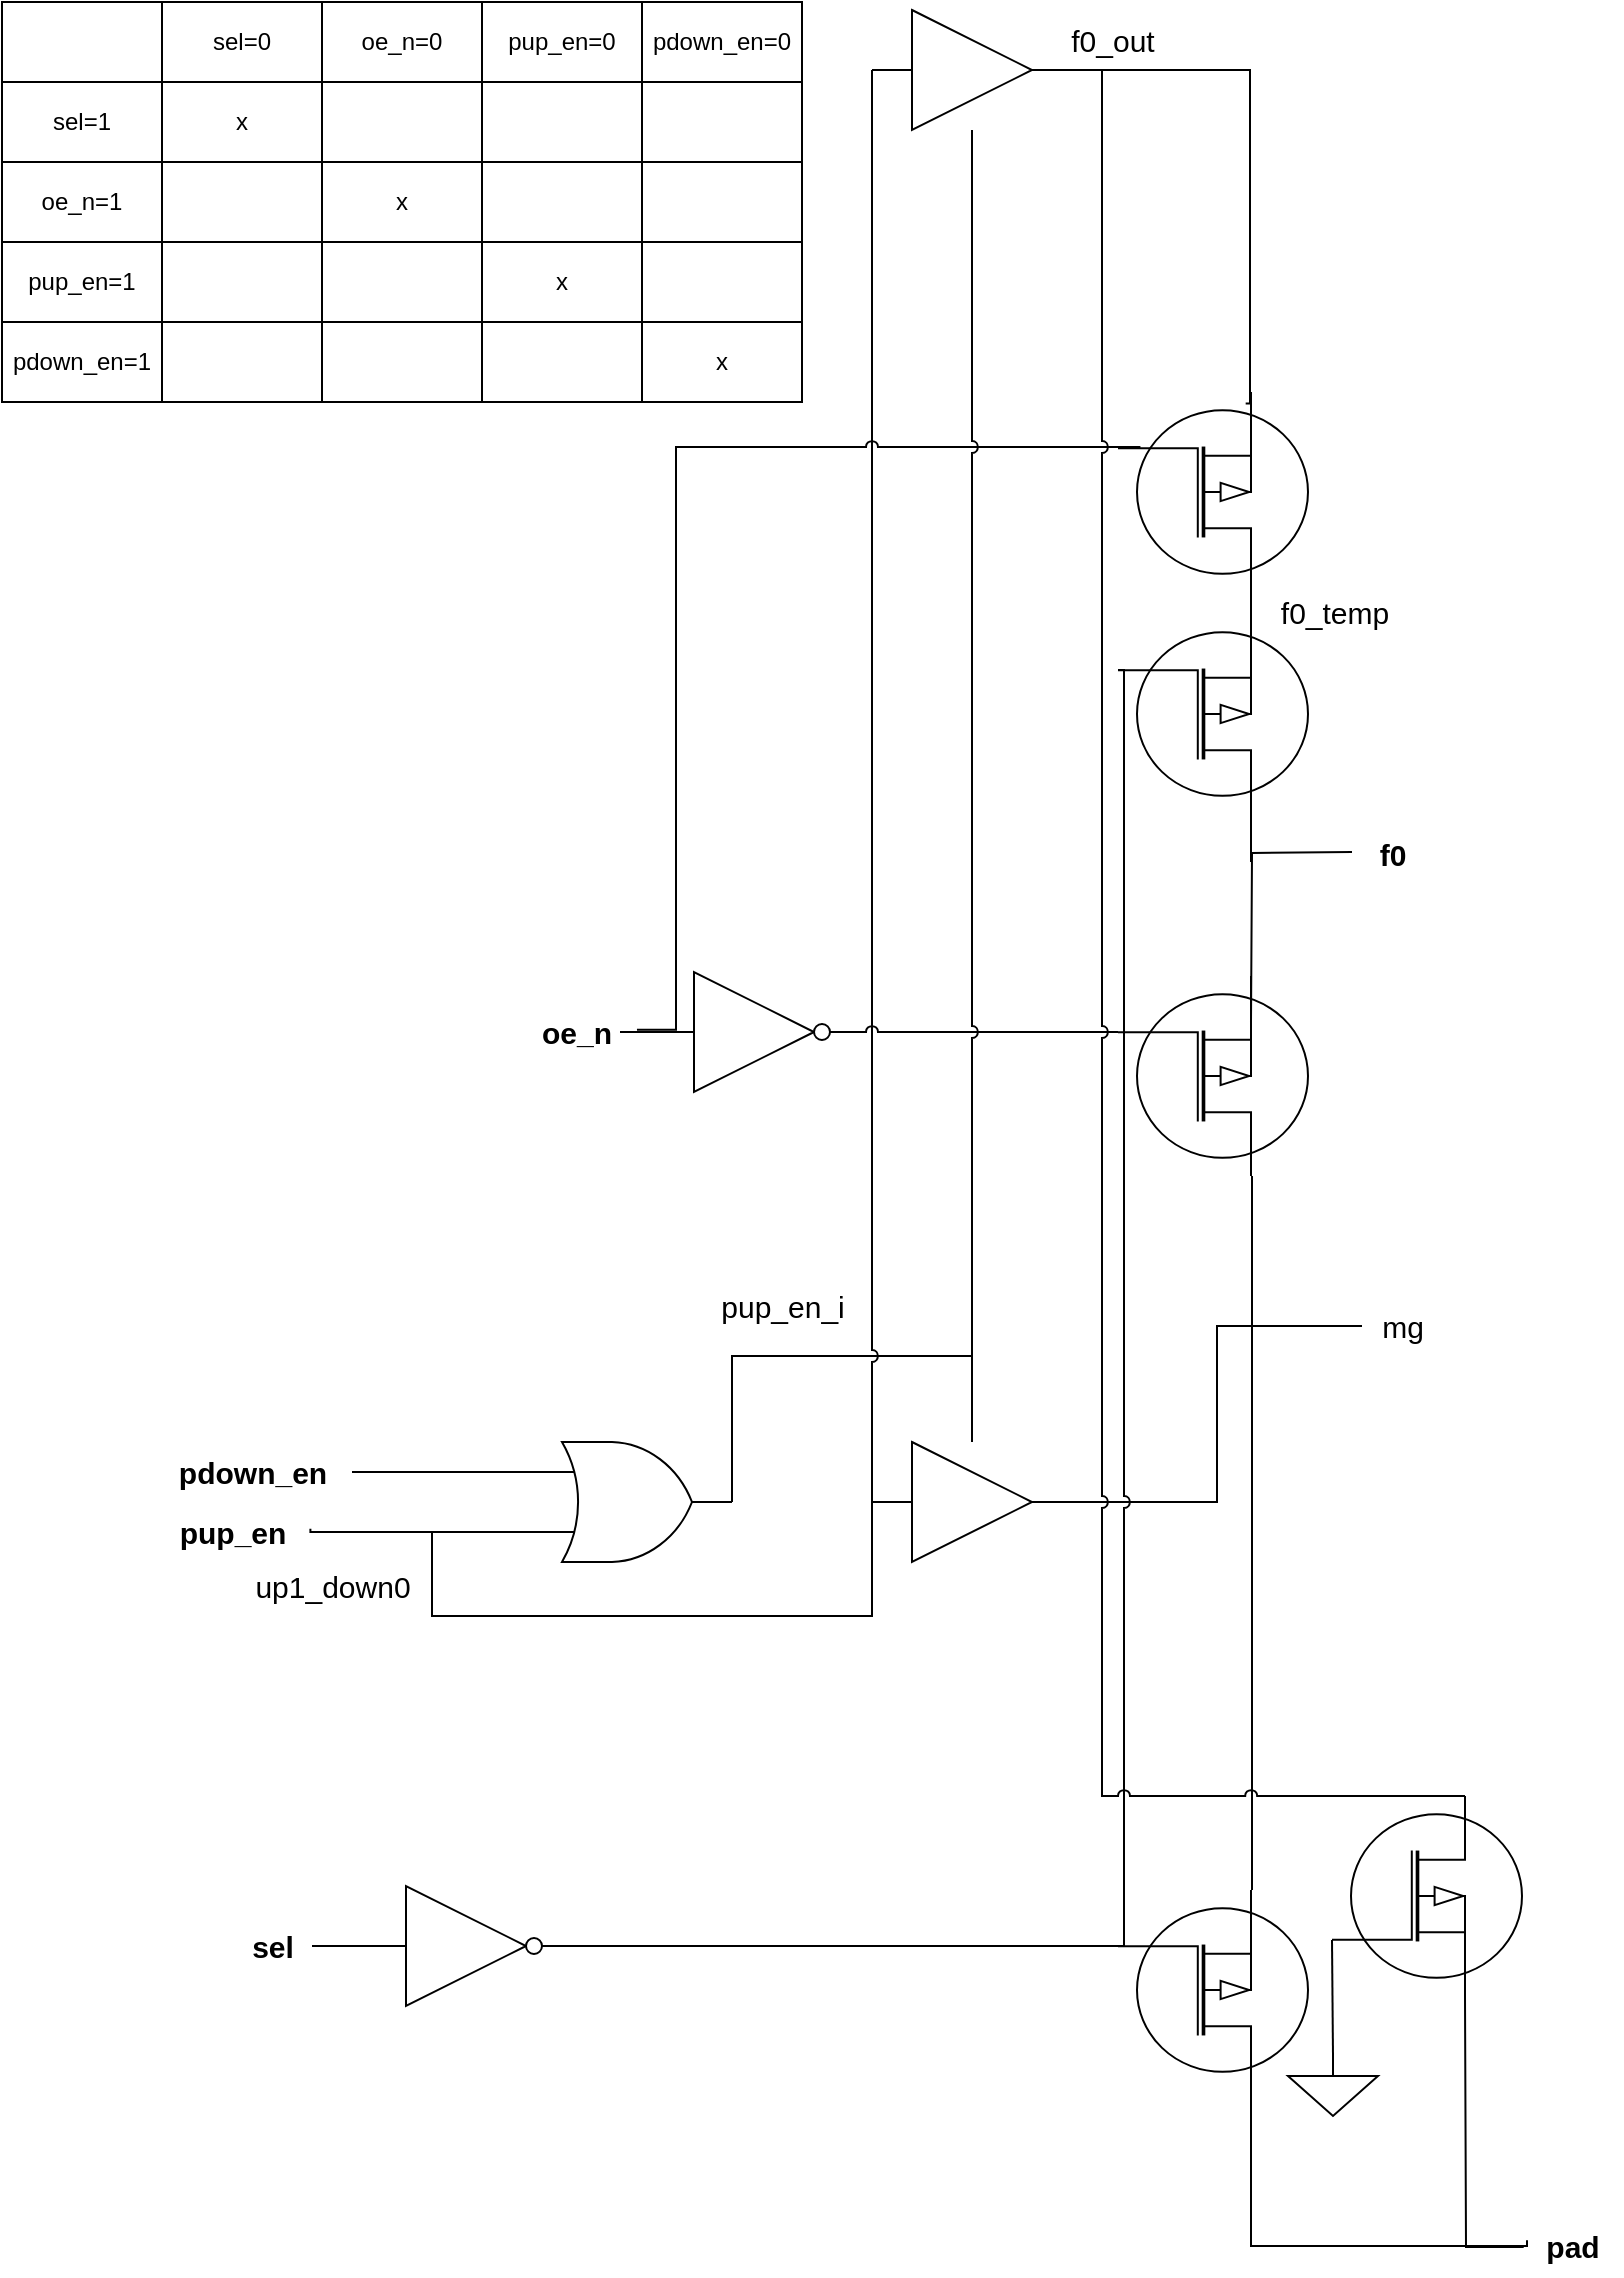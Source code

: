 <mxfile version="21.3.7" type="github">
  <diagram name="Page-1" id="8_Ol5ARYPN9jngc-X0_Y">
    <mxGraphModel dx="1195" dy="697" grid="1" gridSize="10" guides="1" tooltips="1" connect="1" arrows="1" fold="1" page="1" pageScale="1" pageWidth="827" pageHeight="1169" math="0" shadow="0">
      <root>
        <mxCell id="0" />
        <mxCell id="1" parent="0" />
        <mxCell id="P5K-hXNA6Evzv9LcCiTs-34" style="edgeStyle=orthogonalEdgeStyle;rounded=0;orthogonalLoop=1;jettySize=auto;html=1;endArrow=none;endFill=0;entryX=1;entryY=0.5;entryDx=0;entryDy=0;entryPerimeter=0;" edge="1" parent="1" source="P5K-hXNA6Evzv9LcCiTs-1" target="P5K-hXNA6Evzv9LcCiTs-2">
          <mxGeometry relative="1" as="geometry">
            <mxPoint x="535" y="687" as="targetPoint" />
            <Array as="points">
              <mxPoint x="495" y="687" />
              <mxPoint x="375" y="687" />
            </Array>
          </mxGeometry>
        </mxCell>
        <mxCell id="P5K-hXNA6Evzv9LcCiTs-1" value="" style="verticalLabelPosition=bottom;shadow=0;dashed=0;align=center;html=1;verticalAlign=top;shape=mxgraph.electrical.logic_gates.buffer2;direction=east;allowArrows=1;connectable=1;negating=0;noLabel=0;collapsible=0;comic=0;enumerate=0;treeMoving=0;treeFolding=0;fillOpacity=100;strokeOpacity=100;" vertex="1" parent="1">
          <mxGeometry x="445" y="730" width="100" height="60" as="geometry" />
        </mxCell>
        <mxCell id="P5K-hXNA6Evzv9LcCiTs-2" value="" style="verticalLabelPosition=bottom;shadow=0;dashed=0;align=center;html=1;verticalAlign=top;shape=mxgraph.electrical.logic_gates.logic_gate;operation=or;" vertex="1" parent="1">
          <mxGeometry x="275" y="730" width="100" height="60" as="geometry" />
        </mxCell>
        <mxCell id="P5K-hXNA6Evzv9LcCiTs-5" value="" style="verticalLabelPosition=bottom;shadow=0;dashed=0;align=center;html=1;verticalAlign=top;shape=mxgraph.electrical.mosfets1.p-channel_mosfet_1;direction=west;portConstraintRotation=0;flipH=1;" vertex="1" parent="1">
          <mxGeometry x="568" y="497" width="95" height="100" as="geometry" />
        </mxCell>
        <mxCell id="P5K-hXNA6Evzv9LcCiTs-11" style="edgeStyle=orthogonalEdgeStyle;rounded=0;orthogonalLoop=1;jettySize=auto;html=1;entryX=0;entryY=0.25;entryDx=0;entryDy=0;entryPerimeter=0;endArrow=none;endFill=0;" edge="1" parent="1" source="P5K-hXNA6Evzv9LcCiTs-9" target="P5K-hXNA6Evzv9LcCiTs-2">
          <mxGeometry relative="1" as="geometry" />
        </mxCell>
        <mxCell id="P5K-hXNA6Evzv9LcCiTs-9" value="pdown_en" style="text;html=1;align=center;verticalAlign=middle;resizable=0;points=[];autosize=1;strokeColor=none;fillColor=none;fontSize=15;fontStyle=1" vertex="1" parent="1">
          <mxGeometry x="85" y="730" width="100" height="30" as="geometry" />
        </mxCell>
        <mxCell id="P5K-hXNA6Evzv9LcCiTs-12" style="edgeStyle=orthogonalEdgeStyle;rounded=0;orthogonalLoop=1;jettySize=auto;html=1;entryX=0;entryY=0.75;entryDx=0;entryDy=0;entryPerimeter=0;endArrow=none;endFill=0;" edge="1" parent="1" source="P5K-hXNA6Evzv9LcCiTs-10" target="P5K-hXNA6Evzv9LcCiTs-2">
          <mxGeometry relative="1" as="geometry" />
        </mxCell>
        <mxCell id="P5K-hXNA6Evzv9LcCiTs-59" style="edgeStyle=orthogonalEdgeStyle;rounded=0;orthogonalLoop=1;jettySize=auto;html=1;entryX=0;entryY=0.5;entryDx=0;entryDy=0;exitX=0.99;exitY=0.444;exitDx=0;exitDy=0;exitPerimeter=0;endArrow=none;endFill=0;jumpStyle=arc;" edge="1" parent="1" source="P5K-hXNA6Evzv9LcCiTs-10" target="P5K-hXNA6Evzv9LcCiTs-60">
          <mxGeometry relative="1" as="geometry">
            <Array as="points">
              <mxPoint x="164" y="775" />
              <mxPoint x="225" y="775" />
              <mxPoint x="225" y="817" />
              <mxPoint x="445" y="817" />
            </Array>
          </mxGeometry>
        </mxCell>
        <mxCell id="P5K-hXNA6Evzv9LcCiTs-10" value="pup_en" style="text;html=1;align=center;verticalAlign=middle;resizable=0;points=[];autosize=1;strokeColor=none;fillColor=none;fontSize=15;fontStyle=1" vertex="1" parent="1">
          <mxGeometry x="85" y="760" width="80" height="30" as="geometry" />
        </mxCell>
        <mxCell id="P5K-hXNA6Evzv9LcCiTs-63" style="edgeStyle=elbowEdgeStyle;rounded=0;orthogonalLoop=1;jettySize=auto;html=1;entryX=0.7;entryY=0;entryDx=0;entryDy=0;entryPerimeter=0;endArrow=none;endFill=0;" edge="1" parent="1" source="P5K-hXNA6Evzv9LcCiTs-17" target="P5K-hXNA6Evzv9LcCiTs-5">
          <mxGeometry relative="1" as="geometry">
            <Array as="points">
              <mxPoint x="635" y="637" />
            </Array>
          </mxGeometry>
        </mxCell>
        <mxCell id="P5K-hXNA6Evzv9LcCiTs-64" style="edgeStyle=elbowEdgeStyle;rounded=0;orthogonalLoop=1;jettySize=auto;html=1;entryX=0.7;entryY=1;entryDx=0;entryDy=0;entryPerimeter=0;endArrow=none;endFill=0;" edge="1" parent="1" source="P5K-hXNA6Evzv9LcCiTs-17" target="P5K-hXNA6Evzv9LcCiTs-46">
          <mxGeometry relative="1" as="geometry">
            <Array as="points">
              <mxPoint x="635" y="817" />
            </Array>
          </mxGeometry>
        </mxCell>
        <mxCell id="P5K-hXNA6Evzv9LcCiTs-65" style="edgeStyle=elbowEdgeStyle;rounded=0;orthogonalLoop=1;jettySize=auto;html=1;entryX=1;entryY=0.5;entryDx=0;entryDy=0;endArrow=none;endFill=0;" edge="1" parent="1" source="P5K-hXNA6Evzv9LcCiTs-17" target="P5K-hXNA6Evzv9LcCiTs-1">
          <mxGeometry relative="1" as="geometry" />
        </mxCell>
        <mxCell id="P5K-hXNA6Evzv9LcCiTs-17" value="&lt;span style=&quot;font-weight: normal;&quot;&gt;mg&lt;/span&gt;" style="text;html=1;align=center;verticalAlign=middle;resizable=0;points=[];autosize=1;strokeColor=none;fillColor=none;fontSize=15;fontStyle=1" vertex="1" parent="1">
          <mxGeometry x="690" y="657" width="40" height="30" as="geometry" />
        </mxCell>
        <mxCell id="P5K-hXNA6Evzv9LcCiTs-26" style="edgeStyle=orthogonalEdgeStyle;rounded=0;orthogonalLoop=1;jettySize=auto;html=1;entryX=0.7;entryY=1;entryDx=0;entryDy=0;entryPerimeter=0;endArrow=none;endFill=0;" edge="1" parent="1">
          <mxGeometry relative="1" as="geometry">
            <mxPoint x="685" y="435" as="sourcePoint" />
            <mxPoint x="634.5" y="520" as="targetPoint" />
          </mxGeometry>
        </mxCell>
        <mxCell id="P5K-hXNA6Evzv9LcCiTs-19" value="f0" style="text;html=1;align=center;verticalAlign=middle;resizable=0;points=[];autosize=1;strokeColor=none;fillColor=none;fontSize=15;fontStyle=1" vertex="1" parent="1">
          <mxGeometry x="685" y="421" width="40" height="30" as="geometry" />
        </mxCell>
        <mxCell id="P5K-hXNA6Evzv9LcCiTs-23" style="edgeStyle=orthogonalEdgeStyle;rounded=0;orthogonalLoop=1;jettySize=auto;html=1;entryX=0;entryY=0.5;entryDx=0;entryDy=0;entryPerimeter=0;endArrow=none;endFill=0;" edge="1" parent="1" source="P5K-hXNA6Evzv9LcCiTs-21" target="P5K-hXNA6Evzv9LcCiTs-22">
          <mxGeometry relative="1" as="geometry" />
        </mxCell>
        <mxCell id="P5K-hXNA6Evzv9LcCiTs-109" style="edgeStyle=elbowEdgeStyle;rounded=0;orthogonalLoop=1;jettySize=auto;html=1;entryX=0.118;entryY=0.725;entryDx=0;entryDy=0;entryPerimeter=0;jumpStyle=arc;endArrow=none;endFill=0;exitX=1.008;exitY=0.461;exitDx=0;exitDy=0;exitPerimeter=0;" edge="1" parent="1" source="P5K-hXNA6Evzv9LcCiTs-21" target="P5K-hXNA6Evzv9LcCiTs-76">
          <mxGeometry relative="1" as="geometry">
            <mxPoint x="327" y="531" as="sourcePoint" />
            <mxPoint x="580.365" y="186.5" as="targetPoint" />
            <Array as="points">
              <mxPoint x="347" y="366" />
            </Array>
          </mxGeometry>
        </mxCell>
        <mxCell id="P5K-hXNA6Evzv9LcCiTs-21" value="oe_n" style="text;html=1;align=center;verticalAlign=middle;resizable=0;points=[];autosize=1;strokeColor=none;fillColor=none;fontSize=15;fontStyle=1" vertex="1" parent="1">
          <mxGeometry x="267" y="510" width="60" height="30" as="geometry" />
        </mxCell>
        <mxCell id="P5K-hXNA6Evzv9LcCiTs-24" style="edgeStyle=orthogonalEdgeStyle;rounded=0;orthogonalLoop=1;jettySize=auto;html=1;entryX=0;entryY=0.72;entryDx=0;entryDy=0;entryPerimeter=0;endArrow=none;endFill=0;jumpStyle=arc;" edge="1" parent="1" source="P5K-hXNA6Evzv9LcCiTs-22" target="P5K-hXNA6Evzv9LcCiTs-5">
          <mxGeometry relative="1" as="geometry" />
        </mxCell>
        <mxCell id="P5K-hXNA6Evzv9LcCiTs-22" value="" style="verticalLabelPosition=bottom;shadow=0;dashed=0;align=center;html=1;verticalAlign=top;shape=mxgraph.electrical.logic_gates.inverter_2" vertex="1" parent="1">
          <mxGeometry x="339" y="495" width="100" height="60" as="geometry" />
        </mxCell>
        <mxCell id="P5K-hXNA6Evzv9LcCiTs-28" value="&lt;span style=&quot;font-weight: normal;&quot;&gt;up1_down0&lt;/span&gt;" style="text;html=1;align=center;verticalAlign=middle;resizable=0;points=[];autosize=1;strokeColor=none;fillColor=none;fontSize=15;fontStyle=1" vertex="1" parent="1">
          <mxGeometry x="125" y="787" width="100" height="30" as="geometry" />
        </mxCell>
        <mxCell id="P5K-hXNA6Evzv9LcCiTs-36" value="&lt;span style=&quot;font-weight: normal;&quot;&gt;pup_en_i&lt;/span&gt;" style="text;html=1;align=center;verticalAlign=middle;resizable=0;points=[];autosize=1;strokeColor=none;fillColor=none;fontSize=15;fontStyle=1" vertex="1" parent="1">
          <mxGeometry x="355" y="647" width="90" height="30" as="geometry" />
        </mxCell>
        <mxCell id="P5K-hXNA6Evzv9LcCiTs-46" value="" style="verticalLabelPosition=bottom;shadow=0;dashed=0;align=center;html=1;verticalAlign=top;shape=mxgraph.electrical.mosfets1.p-channel_mosfet_1;direction=west;portConstraintRotation=0;flipH=1;" vertex="1" parent="1">
          <mxGeometry x="568" y="954" width="95" height="100" as="geometry" />
        </mxCell>
        <mxCell id="P5K-hXNA6Evzv9LcCiTs-47" style="edgeStyle=orthogonalEdgeStyle;rounded=0;orthogonalLoop=1;jettySize=auto;html=1;entryX=0.7;entryY=0;entryDx=0;entryDy=0;entryPerimeter=0;endArrow=none;endFill=0;exitX=0.05;exitY=0.406;exitDx=0;exitDy=0;exitPerimeter=0;" edge="1" parent="1" target="P5K-hXNA6Evzv9LcCiTs-46" source="P5K-hXNA6Evzv9LcCiTs-58">
          <mxGeometry relative="1" as="geometry">
            <mxPoint x="605" y="939" as="targetPoint" />
            <mxPoint x="750.85" y="1128.34" as="sourcePoint" />
            <Array as="points">
              <mxPoint x="773" y="1132" />
              <mxPoint x="635" y="1132" />
            </Array>
          </mxGeometry>
        </mxCell>
        <mxCell id="P5K-hXNA6Evzv9LcCiTs-50" style="edgeStyle=orthogonalEdgeStyle;rounded=0;orthogonalLoop=1;jettySize=auto;html=1;entryX=0;entryY=0.5;entryDx=0;entryDy=0;entryPerimeter=0;endArrow=none;endFill=0;" edge="1" parent="1" source="P5K-hXNA6Evzv9LcCiTs-51" target="P5K-hXNA6Evzv9LcCiTs-53">
          <mxGeometry relative="1" as="geometry" />
        </mxCell>
        <mxCell id="P5K-hXNA6Evzv9LcCiTs-51" value="sel" style="text;html=1;align=center;verticalAlign=middle;resizable=0;points=[];autosize=1;strokeColor=none;fillColor=none;fontSize=15;fontStyle=1" vertex="1" parent="1">
          <mxGeometry x="125" y="967" width="40" height="30" as="geometry" />
        </mxCell>
        <mxCell id="P5K-hXNA6Evzv9LcCiTs-52" style="edgeStyle=orthogonalEdgeStyle;rounded=0;orthogonalLoop=1;jettySize=auto;html=1;entryX=0;entryY=0.72;entryDx=0;entryDy=0;entryPerimeter=0;endArrow=none;endFill=0;jumpStyle=arc;" edge="1" parent="1" source="P5K-hXNA6Evzv9LcCiTs-53" target="P5K-hXNA6Evzv9LcCiTs-46">
          <mxGeometry relative="1" as="geometry" />
        </mxCell>
        <mxCell id="P5K-hXNA6Evzv9LcCiTs-83" style="edgeStyle=elbowEdgeStyle;rounded=0;orthogonalLoop=1;jettySize=auto;html=1;entryX=0;entryY=0.72;entryDx=0;entryDy=0;entryPerimeter=0;endArrow=none;endFill=0;jumpStyle=arc;" edge="1" parent="1" source="P5K-hXNA6Evzv9LcCiTs-53" target="P5K-hXNA6Evzv9LcCiTs-79">
          <mxGeometry relative="1" as="geometry">
            <Array as="points">
              <mxPoint x="571" y="650" />
            </Array>
          </mxGeometry>
        </mxCell>
        <mxCell id="P5K-hXNA6Evzv9LcCiTs-53" value="" style="verticalLabelPosition=bottom;shadow=0;dashed=0;align=center;html=1;verticalAlign=top;shape=mxgraph.electrical.logic_gates.inverter_2" vertex="1" parent="1">
          <mxGeometry x="195" y="952" width="100" height="60" as="geometry" />
        </mxCell>
        <mxCell id="P5K-hXNA6Evzv9LcCiTs-58" value="pad" style="text;html=1;align=center;verticalAlign=middle;resizable=0;points=[];autosize=1;strokeColor=none;fillColor=none;fontSize=15;fontStyle=1" vertex="1" parent="1">
          <mxGeometry x="770" y="1117" width="50" height="30" as="geometry" />
        </mxCell>
        <mxCell id="P5K-hXNA6Evzv9LcCiTs-68" style="edgeStyle=elbowEdgeStyle;rounded=0;orthogonalLoop=1;jettySize=auto;html=1;endArrow=none;endFill=0;jumpStyle=arc;" edge="1" parent="1" source="P5K-hXNA6Evzv9LcCiTs-60">
          <mxGeometry relative="1" as="geometry">
            <mxPoint x="495" y="687" as="targetPoint" />
          </mxGeometry>
        </mxCell>
        <mxCell id="P5K-hXNA6Evzv9LcCiTs-75" style="edgeStyle=elbowEdgeStyle;rounded=0;orthogonalLoop=1;jettySize=auto;html=1;entryX=0.7;entryY=0;entryDx=0;entryDy=0;entryPerimeter=0;jumpStyle=arc;endArrow=none;endFill=0;" edge="1" parent="1" source="P5K-hXNA6Evzv9LcCiTs-60" target="P5K-hXNA6Evzv9LcCiTs-71">
          <mxGeometry relative="1" as="geometry">
            <Array as="points">
              <mxPoint x="560" y="637" />
            </Array>
          </mxGeometry>
        </mxCell>
        <mxCell id="P5K-hXNA6Evzv9LcCiTs-78" style="edgeStyle=elbowEdgeStyle;rounded=0;orthogonalLoop=1;jettySize=auto;html=1;exitX=1;exitY=0.5;exitDx=0;exitDy=0;entryX=0.672;entryY=0.943;entryDx=0;entryDy=0;entryPerimeter=0;endArrow=none;endFill=0;" edge="1" parent="1" target="P5K-hXNA6Evzv9LcCiTs-76">
          <mxGeometry relative="1" as="geometry">
            <mxPoint x="548.0" y="44" as="sourcePoint" />
            <mxPoint x="637.5" y="236" as="targetPoint" />
            <Array as="points">
              <mxPoint x="634" y="140" />
            </Array>
          </mxGeometry>
        </mxCell>
        <mxCell id="P5K-hXNA6Evzv9LcCiTs-60" value="" style="verticalLabelPosition=bottom;shadow=0;dashed=0;align=center;html=1;verticalAlign=top;shape=mxgraph.electrical.logic_gates.buffer2;direction=east;allowArrows=1;connectable=1;negating=0;noLabel=0;collapsible=0;comic=0;enumerate=0;treeMoving=0;treeFolding=0;fillOpacity=100;strokeOpacity=100;" vertex="1" parent="1">
          <mxGeometry x="445" y="14" width="100" height="60" as="geometry" />
        </mxCell>
        <mxCell id="P5K-hXNA6Evzv9LcCiTs-70" value="f0_out" style="text;html=1;align=center;verticalAlign=middle;resizable=0;points=[];autosize=1;strokeColor=none;fillColor=none;fontSize=15;" vertex="1" parent="1">
          <mxGeometry x="530" y="14" width="70" height="30" as="geometry" />
        </mxCell>
        <mxCell id="P5K-hXNA6Evzv9LcCiTs-73" style="edgeStyle=elbowEdgeStyle;rounded=0;orthogonalLoop=1;jettySize=auto;html=1;exitX=0;exitY=0.72;exitDx=0;exitDy=0;exitPerimeter=0;entryX=0.5;entryY=0;entryDx=0;entryDy=0;entryPerimeter=0;endArrow=none;endFill=0;" edge="1" parent="1" source="P5K-hXNA6Evzv9LcCiTs-71" target="P5K-hXNA6Evzv9LcCiTs-72">
          <mxGeometry relative="1" as="geometry" />
        </mxCell>
        <mxCell id="P5K-hXNA6Evzv9LcCiTs-74" style="edgeStyle=elbowEdgeStyle;rounded=0;orthogonalLoop=1;jettySize=auto;html=1;exitX=0.7;exitY=1;exitDx=0;exitDy=0;exitPerimeter=0;endArrow=none;endFill=0;entryX=0.017;entryY=0.517;entryDx=0;entryDy=0;entryPerimeter=0;" edge="1" parent="1" source="P5K-hXNA6Evzv9LcCiTs-71" target="P5K-hXNA6Evzv9LcCiTs-58">
          <mxGeometry relative="1" as="geometry">
            <mxPoint x="770" y="1127" as="targetPoint" />
            <Array as="points">
              <mxPoint x="742" y="1097" />
            </Array>
          </mxGeometry>
        </mxCell>
        <mxCell id="P5K-hXNA6Evzv9LcCiTs-71" value="" style="verticalLabelPosition=bottom;shadow=0;dashed=0;align=center;html=1;verticalAlign=top;shape=mxgraph.electrical.mosfets1.p-channel_mosfet_1;" vertex="1" parent="1">
          <mxGeometry x="675" y="907" width="95" height="100" as="geometry" />
        </mxCell>
        <mxCell id="P5K-hXNA6Evzv9LcCiTs-72" value="" style="pointerEvents=1;verticalLabelPosition=bottom;shadow=0;dashed=0;align=center;html=1;verticalAlign=top;shape=mxgraph.electrical.signal_sources.signal_ground;" vertex="1" parent="1">
          <mxGeometry x="653" y="1037" width="45" height="30" as="geometry" />
        </mxCell>
        <mxCell id="P5K-hXNA6Evzv9LcCiTs-80" style="edgeStyle=elbowEdgeStyle;rounded=0;orthogonalLoop=1;jettySize=auto;html=1;exitX=0.7;exitY=0;exitDx=0;exitDy=0;exitPerimeter=0;entryX=0.7;entryY=1;entryDx=0;entryDy=0;entryPerimeter=0;endArrow=none;endFill=0;" edge="1" parent="1" source="P5K-hXNA6Evzv9LcCiTs-76" target="P5K-hXNA6Evzv9LcCiTs-79">
          <mxGeometry relative="1" as="geometry" />
        </mxCell>
        <mxCell id="P5K-hXNA6Evzv9LcCiTs-76" value="" style="verticalLabelPosition=bottom;shadow=0;dashed=0;align=center;html=1;verticalAlign=top;shape=mxgraph.electrical.mosfets1.p-channel_mosfet_1;direction=west;portConstraintRotation=0;flipH=1;" vertex="1" parent="1">
          <mxGeometry x="568" y="205" width="95" height="100" as="geometry" />
        </mxCell>
        <mxCell id="P5K-hXNA6Evzv9LcCiTs-81" style="edgeStyle=elbowEdgeStyle;rounded=0;orthogonalLoop=1;jettySize=auto;html=1;exitX=0.7;exitY=0;exitDx=0;exitDy=0;exitPerimeter=0;endArrow=none;endFill=0;" edge="1" parent="1" source="P5K-hXNA6Evzv9LcCiTs-79">
          <mxGeometry relative="1" as="geometry">
            <mxPoint x="634" y="440" as="targetPoint" />
          </mxGeometry>
        </mxCell>
        <mxCell id="P5K-hXNA6Evzv9LcCiTs-79" value="" style="verticalLabelPosition=bottom;shadow=0;dashed=0;align=center;html=1;verticalAlign=top;shape=mxgraph.electrical.mosfets1.p-channel_mosfet_1;direction=west;portConstraintRotation=0;flipH=1;" vertex="1" parent="1">
          <mxGeometry x="568" y="316" width="95" height="100" as="geometry" />
        </mxCell>
        <mxCell id="P5K-hXNA6Evzv9LcCiTs-84" value="f0_temp" style="text;html=1;align=center;verticalAlign=middle;resizable=0;points=[];autosize=1;strokeColor=none;fillColor=none;fontSize=15;" vertex="1" parent="1">
          <mxGeometry x="635.5" y="300" width="80" height="30" as="geometry" />
        </mxCell>
        <mxCell id="P5K-hXNA6Evzv9LcCiTs-85" value="" style="shape=table;startSize=0;container=1;collapsible=0;childLayout=tableLayout;" vertex="1" parent="1">
          <mxGeometry x="10" y="10" width="400" height="200" as="geometry" />
        </mxCell>
        <mxCell id="P5K-hXNA6Evzv9LcCiTs-115" style="shape=tableRow;horizontal=0;startSize=0;swimlaneHead=0;swimlaneBody=0;strokeColor=inherit;top=0;left=0;bottom=0;right=0;collapsible=0;dropTarget=0;fillColor=none;points=[[0,0.5],[1,0.5]];portConstraint=eastwest;" vertex="1" parent="P5K-hXNA6Evzv9LcCiTs-85">
          <mxGeometry width="400" height="40" as="geometry" />
        </mxCell>
        <mxCell id="P5K-hXNA6Evzv9LcCiTs-116" style="shape=partialRectangle;html=1;whiteSpace=wrap;connectable=0;strokeColor=inherit;overflow=hidden;fillColor=none;top=0;left=0;bottom=0;right=0;pointerEvents=1;" vertex="1" parent="P5K-hXNA6Evzv9LcCiTs-115">
          <mxGeometry width="80" height="40" as="geometry">
            <mxRectangle width="80" height="40" as="alternateBounds" />
          </mxGeometry>
        </mxCell>
        <mxCell id="P5K-hXNA6Evzv9LcCiTs-117" value="sel=0" style="shape=partialRectangle;html=1;whiteSpace=wrap;connectable=0;strokeColor=inherit;overflow=hidden;fillColor=none;top=0;left=0;bottom=0;right=0;pointerEvents=1;" vertex="1" parent="P5K-hXNA6Evzv9LcCiTs-115">
          <mxGeometry x="80" width="80" height="40" as="geometry">
            <mxRectangle width="80" height="40" as="alternateBounds" />
          </mxGeometry>
        </mxCell>
        <mxCell id="P5K-hXNA6Evzv9LcCiTs-118" value="oe_n=0" style="shape=partialRectangle;html=1;whiteSpace=wrap;connectable=0;strokeColor=inherit;overflow=hidden;fillColor=none;top=0;left=0;bottom=0;right=0;pointerEvents=1;" vertex="1" parent="P5K-hXNA6Evzv9LcCiTs-115">
          <mxGeometry x="160" width="80" height="40" as="geometry">
            <mxRectangle width="80" height="40" as="alternateBounds" />
          </mxGeometry>
        </mxCell>
        <mxCell id="P5K-hXNA6Evzv9LcCiTs-119" value="pup_en=0" style="shape=partialRectangle;html=1;whiteSpace=wrap;connectable=0;strokeColor=inherit;overflow=hidden;fillColor=none;top=0;left=0;bottom=0;right=0;pointerEvents=1;" vertex="1" parent="P5K-hXNA6Evzv9LcCiTs-115">
          <mxGeometry x="240" width="80" height="40" as="geometry">
            <mxRectangle width="80" height="40" as="alternateBounds" />
          </mxGeometry>
        </mxCell>
        <mxCell id="P5K-hXNA6Evzv9LcCiTs-120" value="pdown_en=0" style="shape=partialRectangle;html=1;whiteSpace=wrap;connectable=0;strokeColor=inherit;overflow=hidden;fillColor=none;top=0;left=0;bottom=0;right=0;pointerEvents=1;" vertex="1" parent="P5K-hXNA6Evzv9LcCiTs-115">
          <mxGeometry x="320" width="80" height="40" as="geometry">
            <mxRectangle width="80" height="40" as="alternateBounds" />
          </mxGeometry>
        </mxCell>
        <mxCell id="P5K-hXNA6Evzv9LcCiTs-86" value="" style="shape=tableRow;horizontal=0;startSize=0;swimlaneHead=0;swimlaneBody=0;strokeColor=inherit;top=0;left=0;bottom=0;right=0;collapsible=0;dropTarget=0;fillColor=none;points=[[0,0.5],[1,0.5]];portConstraint=eastwest;" vertex="1" parent="P5K-hXNA6Evzv9LcCiTs-85">
          <mxGeometry y="40" width="400" height="40" as="geometry" />
        </mxCell>
        <mxCell id="P5K-hXNA6Evzv9LcCiTs-87" value="sel=1" style="shape=partialRectangle;html=1;whiteSpace=wrap;connectable=0;strokeColor=inherit;overflow=hidden;fillColor=none;top=0;left=0;bottom=0;right=0;pointerEvents=1;" vertex="1" parent="P5K-hXNA6Evzv9LcCiTs-86">
          <mxGeometry width="80" height="40" as="geometry">
            <mxRectangle width="80" height="40" as="alternateBounds" />
          </mxGeometry>
        </mxCell>
        <mxCell id="P5K-hXNA6Evzv9LcCiTs-88" value="x" style="shape=partialRectangle;html=1;whiteSpace=wrap;connectable=0;strokeColor=inherit;overflow=hidden;fillColor=none;top=0;left=0;bottom=0;right=0;pointerEvents=1;" vertex="1" parent="P5K-hXNA6Evzv9LcCiTs-86">
          <mxGeometry x="80" width="80" height="40" as="geometry">
            <mxRectangle width="80" height="40" as="alternateBounds" />
          </mxGeometry>
        </mxCell>
        <mxCell id="P5K-hXNA6Evzv9LcCiTs-89" value="" style="shape=partialRectangle;html=1;whiteSpace=wrap;connectable=0;strokeColor=inherit;overflow=hidden;fillColor=none;top=0;left=0;bottom=0;right=0;pointerEvents=1;" vertex="1" parent="P5K-hXNA6Evzv9LcCiTs-86">
          <mxGeometry x="160" width="80" height="40" as="geometry">
            <mxRectangle width="80" height="40" as="alternateBounds" />
          </mxGeometry>
        </mxCell>
        <mxCell id="P5K-hXNA6Evzv9LcCiTs-90" value="" style="shape=partialRectangle;html=1;whiteSpace=wrap;connectable=0;strokeColor=inherit;overflow=hidden;fillColor=none;top=0;left=0;bottom=0;right=0;pointerEvents=1;" vertex="1" parent="P5K-hXNA6Evzv9LcCiTs-86">
          <mxGeometry x="240" width="80" height="40" as="geometry">
            <mxRectangle width="80" height="40" as="alternateBounds" />
          </mxGeometry>
        </mxCell>
        <mxCell id="P5K-hXNA6Evzv9LcCiTs-121" style="shape=partialRectangle;html=1;whiteSpace=wrap;connectable=0;strokeColor=inherit;overflow=hidden;fillColor=none;top=0;left=0;bottom=0;right=0;pointerEvents=1;" vertex="1" parent="P5K-hXNA6Evzv9LcCiTs-86">
          <mxGeometry x="320" width="80" height="40" as="geometry">
            <mxRectangle width="80" height="40" as="alternateBounds" />
          </mxGeometry>
        </mxCell>
        <mxCell id="P5K-hXNA6Evzv9LcCiTs-91" value="" style="shape=tableRow;horizontal=0;startSize=0;swimlaneHead=0;swimlaneBody=0;strokeColor=inherit;top=0;left=0;bottom=0;right=0;collapsible=0;dropTarget=0;fillColor=none;points=[[0,0.5],[1,0.5]];portConstraint=eastwest;" vertex="1" parent="P5K-hXNA6Evzv9LcCiTs-85">
          <mxGeometry y="80" width="400" height="40" as="geometry" />
        </mxCell>
        <mxCell id="P5K-hXNA6Evzv9LcCiTs-92" value="oe_n=1" style="shape=partialRectangle;html=1;whiteSpace=wrap;connectable=0;strokeColor=inherit;overflow=hidden;fillColor=none;top=0;left=0;bottom=0;right=0;pointerEvents=1;" vertex="1" parent="P5K-hXNA6Evzv9LcCiTs-91">
          <mxGeometry width="80" height="40" as="geometry">
            <mxRectangle width="80" height="40" as="alternateBounds" />
          </mxGeometry>
        </mxCell>
        <mxCell id="P5K-hXNA6Evzv9LcCiTs-93" value="" style="shape=partialRectangle;html=1;whiteSpace=wrap;connectable=0;strokeColor=inherit;overflow=hidden;fillColor=none;top=0;left=0;bottom=0;right=0;pointerEvents=1;" vertex="1" parent="P5K-hXNA6Evzv9LcCiTs-91">
          <mxGeometry x="80" width="80" height="40" as="geometry">
            <mxRectangle width="80" height="40" as="alternateBounds" />
          </mxGeometry>
        </mxCell>
        <mxCell id="P5K-hXNA6Evzv9LcCiTs-94" value="x" style="shape=partialRectangle;html=1;whiteSpace=wrap;connectable=0;strokeColor=inherit;overflow=hidden;fillColor=none;top=0;left=0;bottom=0;right=0;pointerEvents=1;" vertex="1" parent="P5K-hXNA6Evzv9LcCiTs-91">
          <mxGeometry x="160" width="80" height="40" as="geometry">
            <mxRectangle width="80" height="40" as="alternateBounds" />
          </mxGeometry>
        </mxCell>
        <mxCell id="P5K-hXNA6Evzv9LcCiTs-95" value="" style="shape=partialRectangle;html=1;whiteSpace=wrap;connectable=0;strokeColor=inherit;overflow=hidden;fillColor=none;top=0;left=0;bottom=0;right=0;pointerEvents=1;" vertex="1" parent="P5K-hXNA6Evzv9LcCiTs-91">
          <mxGeometry x="240" width="80" height="40" as="geometry">
            <mxRectangle width="80" height="40" as="alternateBounds" />
          </mxGeometry>
        </mxCell>
        <mxCell id="P5K-hXNA6Evzv9LcCiTs-122" style="shape=partialRectangle;html=1;whiteSpace=wrap;connectable=0;strokeColor=inherit;overflow=hidden;fillColor=none;top=0;left=0;bottom=0;right=0;pointerEvents=1;" vertex="1" parent="P5K-hXNA6Evzv9LcCiTs-91">
          <mxGeometry x="320" width="80" height="40" as="geometry">
            <mxRectangle width="80" height="40" as="alternateBounds" />
          </mxGeometry>
        </mxCell>
        <mxCell id="P5K-hXNA6Evzv9LcCiTs-96" value="" style="shape=tableRow;horizontal=0;startSize=0;swimlaneHead=0;swimlaneBody=0;strokeColor=inherit;top=0;left=0;bottom=0;right=0;collapsible=0;dropTarget=0;fillColor=none;points=[[0,0.5],[1,0.5]];portConstraint=eastwest;" vertex="1" parent="P5K-hXNA6Evzv9LcCiTs-85">
          <mxGeometry y="120" width="400" height="40" as="geometry" />
        </mxCell>
        <mxCell id="P5K-hXNA6Evzv9LcCiTs-97" value="pup_en=1" style="shape=partialRectangle;html=1;whiteSpace=wrap;connectable=0;strokeColor=inherit;overflow=hidden;fillColor=none;top=0;left=0;bottom=0;right=0;pointerEvents=1;" vertex="1" parent="P5K-hXNA6Evzv9LcCiTs-96">
          <mxGeometry width="80" height="40" as="geometry">
            <mxRectangle width="80" height="40" as="alternateBounds" />
          </mxGeometry>
        </mxCell>
        <mxCell id="P5K-hXNA6Evzv9LcCiTs-98" value="" style="shape=partialRectangle;html=1;whiteSpace=wrap;connectable=0;strokeColor=inherit;overflow=hidden;fillColor=none;top=0;left=0;bottom=0;right=0;pointerEvents=1;" vertex="1" parent="P5K-hXNA6Evzv9LcCiTs-96">
          <mxGeometry x="80" width="80" height="40" as="geometry">
            <mxRectangle width="80" height="40" as="alternateBounds" />
          </mxGeometry>
        </mxCell>
        <mxCell id="P5K-hXNA6Evzv9LcCiTs-99" value="" style="shape=partialRectangle;html=1;whiteSpace=wrap;connectable=0;strokeColor=inherit;overflow=hidden;fillColor=none;top=0;left=0;bottom=0;right=0;pointerEvents=1;" vertex="1" parent="P5K-hXNA6Evzv9LcCiTs-96">
          <mxGeometry x="160" width="80" height="40" as="geometry">
            <mxRectangle width="80" height="40" as="alternateBounds" />
          </mxGeometry>
        </mxCell>
        <mxCell id="P5K-hXNA6Evzv9LcCiTs-100" value="x" style="shape=partialRectangle;html=1;whiteSpace=wrap;connectable=0;strokeColor=inherit;overflow=hidden;fillColor=none;top=0;left=0;bottom=0;right=0;pointerEvents=1;" vertex="1" parent="P5K-hXNA6Evzv9LcCiTs-96">
          <mxGeometry x="240" width="80" height="40" as="geometry">
            <mxRectangle width="80" height="40" as="alternateBounds" />
          </mxGeometry>
        </mxCell>
        <mxCell id="P5K-hXNA6Evzv9LcCiTs-123" style="shape=partialRectangle;html=1;whiteSpace=wrap;connectable=0;strokeColor=inherit;overflow=hidden;fillColor=none;top=0;left=0;bottom=0;right=0;pointerEvents=1;" vertex="1" parent="P5K-hXNA6Evzv9LcCiTs-96">
          <mxGeometry x="320" width="80" height="40" as="geometry">
            <mxRectangle width="80" height="40" as="alternateBounds" />
          </mxGeometry>
        </mxCell>
        <mxCell id="P5K-hXNA6Evzv9LcCiTs-101" style="shape=tableRow;horizontal=0;startSize=0;swimlaneHead=0;swimlaneBody=0;strokeColor=inherit;top=0;left=0;bottom=0;right=0;collapsible=0;dropTarget=0;fillColor=none;points=[[0,0.5],[1,0.5]];portConstraint=eastwest;" vertex="1" parent="P5K-hXNA6Evzv9LcCiTs-85">
          <mxGeometry y="160" width="400" height="40" as="geometry" />
        </mxCell>
        <mxCell id="P5K-hXNA6Evzv9LcCiTs-102" value="pdown_en=1" style="shape=partialRectangle;html=1;whiteSpace=wrap;connectable=0;strokeColor=inherit;overflow=hidden;fillColor=none;top=0;left=0;bottom=0;right=0;pointerEvents=1;" vertex="1" parent="P5K-hXNA6Evzv9LcCiTs-101">
          <mxGeometry width="80" height="40" as="geometry">
            <mxRectangle width="80" height="40" as="alternateBounds" />
          </mxGeometry>
        </mxCell>
        <mxCell id="P5K-hXNA6Evzv9LcCiTs-103" style="shape=partialRectangle;html=1;whiteSpace=wrap;connectable=0;strokeColor=inherit;overflow=hidden;fillColor=none;top=0;left=0;bottom=0;right=0;pointerEvents=1;" vertex="1" parent="P5K-hXNA6Evzv9LcCiTs-101">
          <mxGeometry x="80" width="80" height="40" as="geometry">
            <mxRectangle width="80" height="40" as="alternateBounds" />
          </mxGeometry>
        </mxCell>
        <mxCell id="P5K-hXNA6Evzv9LcCiTs-104" style="shape=partialRectangle;html=1;whiteSpace=wrap;connectable=0;strokeColor=inherit;overflow=hidden;fillColor=none;top=0;left=0;bottom=0;right=0;pointerEvents=1;" vertex="1" parent="P5K-hXNA6Evzv9LcCiTs-101">
          <mxGeometry x="160" width="80" height="40" as="geometry">
            <mxRectangle width="80" height="40" as="alternateBounds" />
          </mxGeometry>
        </mxCell>
        <mxCell id="P5K-hXNA6Evzv9LcCiTs-105" style="shape=partialRectangle;html=1;whiteSpace=wrap;connectable=0;strokeColor=inherit;overflow=hidden;fillColor=none;top=0;left=0;bottom=0;right=0;pointerEvents=1;" vertex="1" parent="P5K-hXNA6Evzv9LcCiTs-101">
          <mxGeometry x="240" width="80" height="40" as="geometry">
            <mxRectangle width="80" height="40" as="alternateBounds" />
          </mxGeometry>
        </mxCell>
        <mxCell id="P5K-hXNA6Evzv9LcCiTs-124" value="x" style="shape=partialRectangle;html=1;whiteSpace=wrap;connectable=0;strokeColor=inherit;overflow=hidden;fillColor=none;top=0;left=0;bottom=0;right=0;pointerEvents=1;" vertex="1" parent="P5K-hXNA6Evzv9LcCiTs-101">
          <mxGeometry x="320" width="80" height="40" as="geometry">
            <mxRectangle width="80" height="40" as="alternateBounds" />
          </mxGeometry>
        </mxCell>
      </root>
    </mxGraphModel>
  </diagram>
</mxfile>
